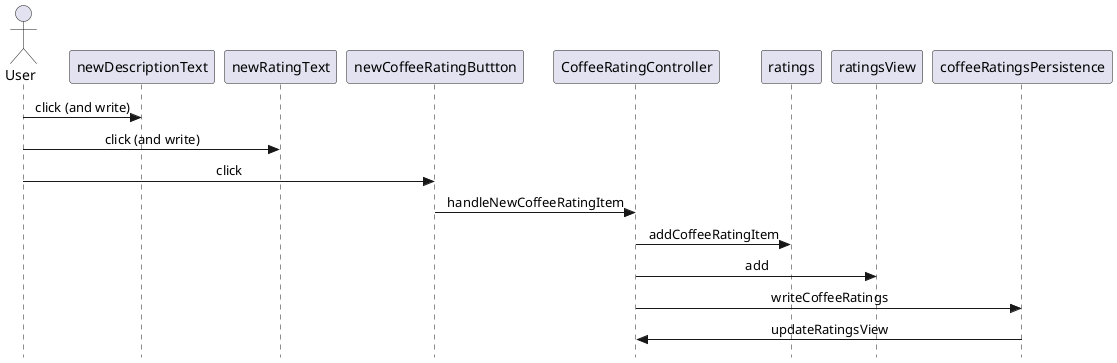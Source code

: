 @startuml sequence_diagram

skinparam Style strictuml 
skinparam SequenceMessageAlignment center

actor EndUser as "User"

EndUser -> newDescriptionText : click (and write)
EndUser -> newRatingText : click (and write)
EndUser -> newCoffeeRatingButtton : click
newCoffeeRatingButtton -> CoffeeRatingController : handleNewCoffeeRatingItem
CoffeeRatingController -> ratings : addCoffeeRatingItem
CoffeeRatingController -> ratingsView : add
CoffeeRatingController -> coffeeRatingsPersistence : writeCoffeeRatings
CoffeeRatingController <- coffeeRatingsPersistence : updateRatingsView

@enduml
